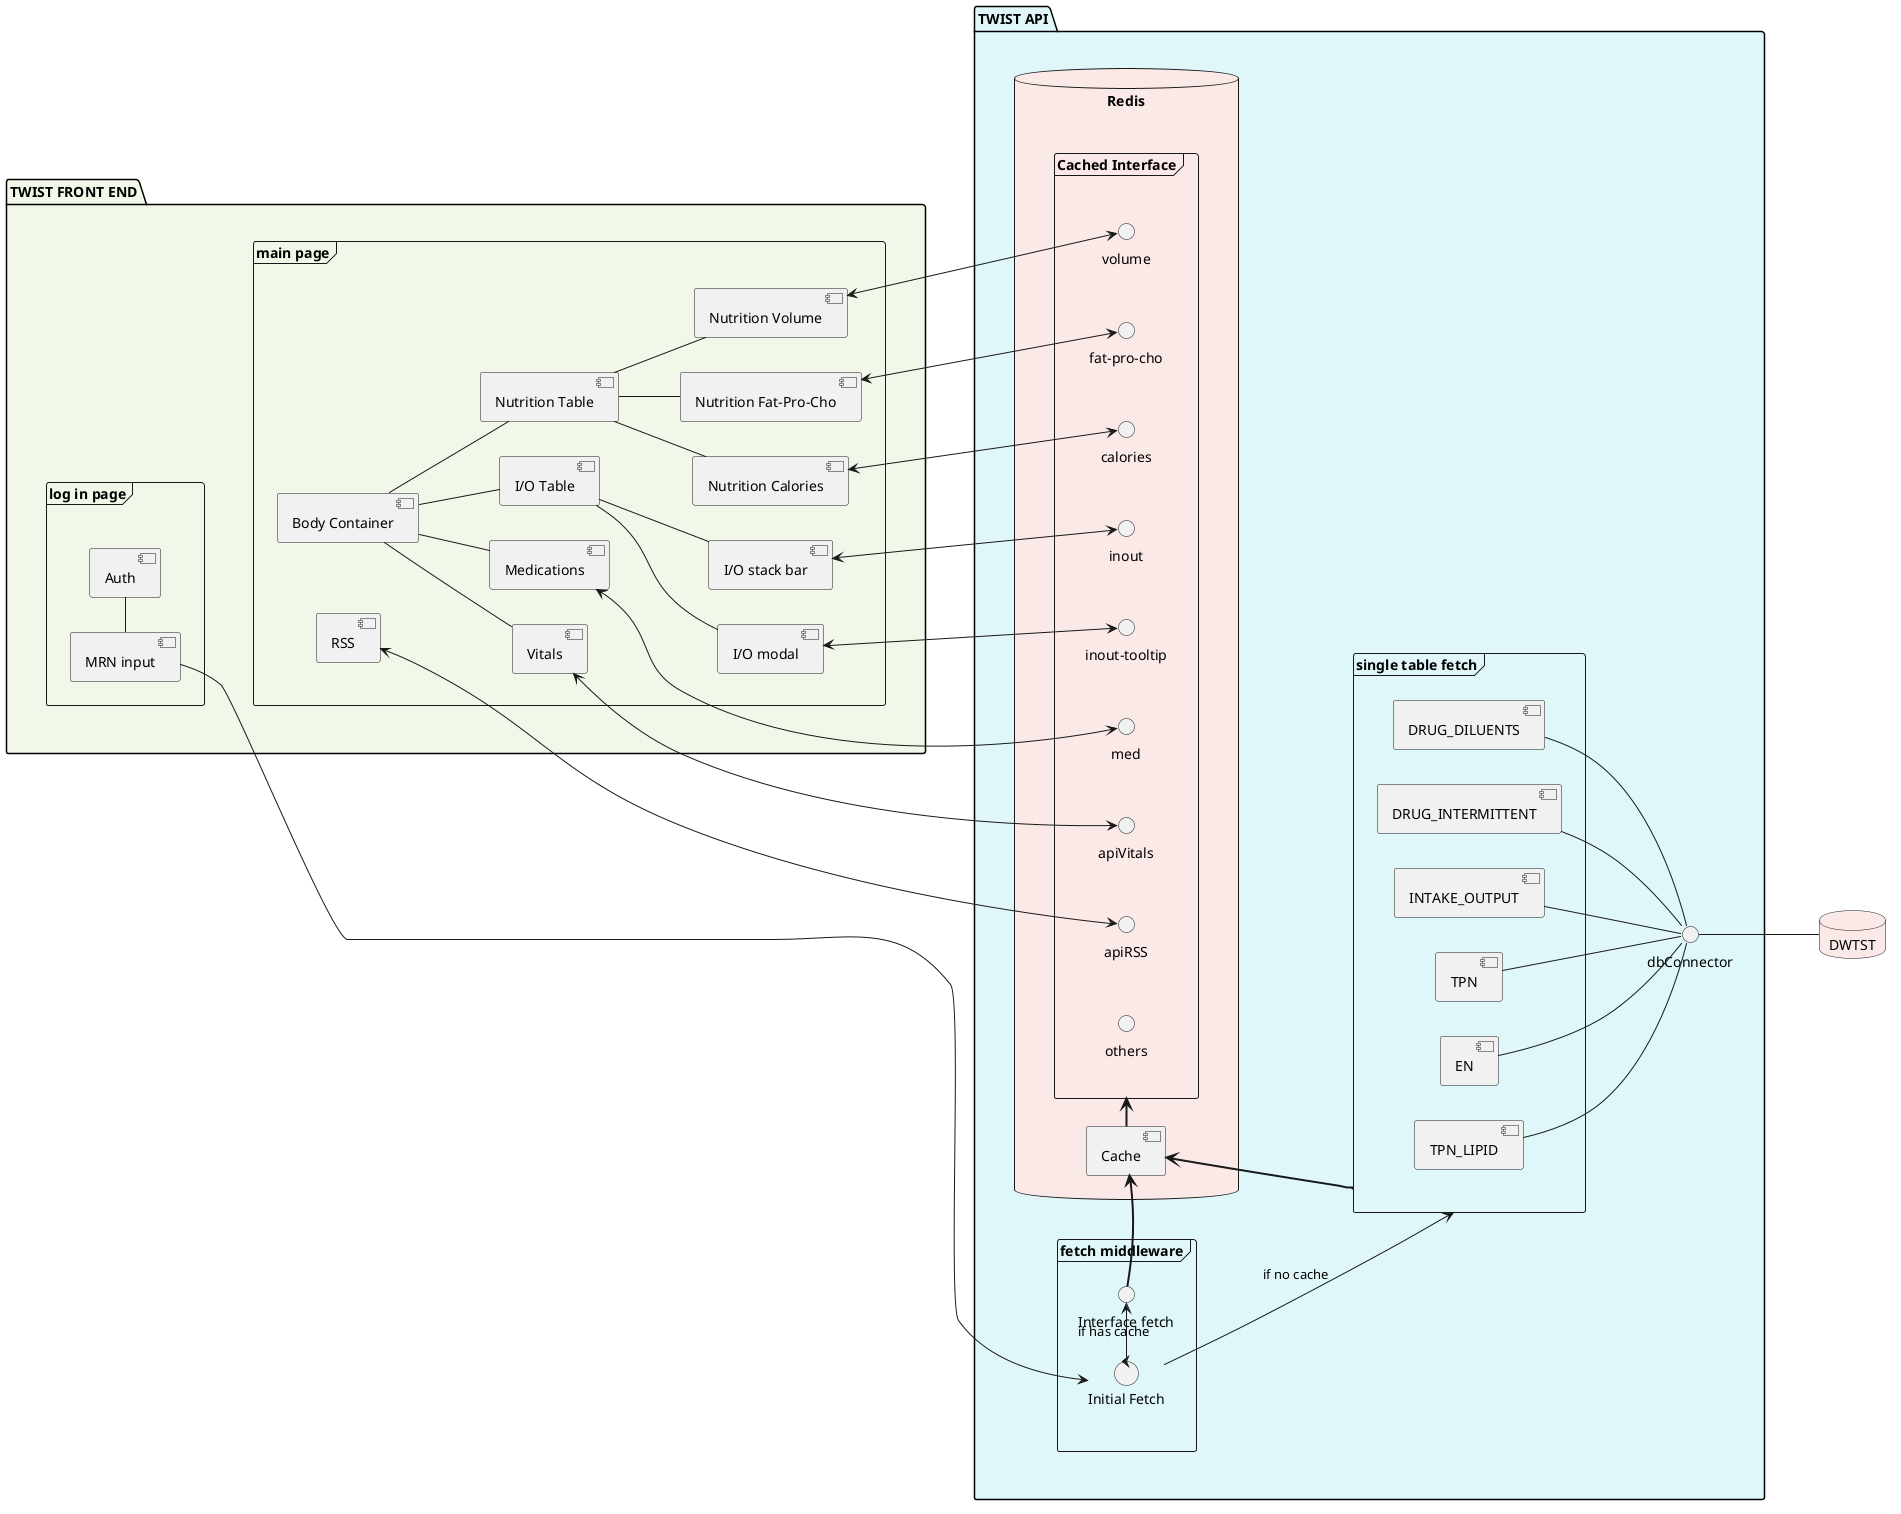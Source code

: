@startuml db-api-frontend

' skinparam componentStyle uml2
left to right direction

package "TWIST FRONT END" as frontend #f1f8e9 {
    frame "log in page" as login {
        [Auth] -left- [MRN input]
    }

    frame "main page" as main {
        [RSS]
        [Body Container] -- [I/O Table]
        [Body Container] -- [Nutrition Table]
        [Body Container] -- [Medications]
        [Body Container] -- [Vitals]
        [Nutrition Table] -- [Nutrition Volume]
        [Nutrition Table] -- [Nutrition Fat-Pro-Cho]
        [Nutrition Table] -- [Nutrition Calories]
        [I/O Table] -- [I/O stack bar]
        [I/O Table] -- [I/O modal]
    }

    main -[hidden]up- login
}

package "TWIST API" as api #e0f7fa {
    frame "fetch middleware" as fm {
        control "Initial Fetch" as firstFetch
        interface "Interface fetch" as IfFetch
        firstFetch -right-> IfFetch :if has cache
    }

    database Redis #fbe9e7 {
        frame "Cached Interface" as CI {
            interface "fat-pro-cho" as fpc
            interface volume
            interface "inout-tooltip" as iot
            interface inout
            interface med
            interface apiRSS
            interface apiVitals
            interface calories
            interface others
        }
        [Cache] =left=> CI
    }

    frame "single table fetch" as stf {
        [TPN_LIPID]
        [EN]
        [TPN]
        [INTAKE_OUTPUT]
        [DRUG_INTERMITTENT]
        [DRUG_DILUENTS]
    }

    fm -[hidden]up- CI
    Redis -[hidden]down- stf
    firstFetch -right-> stf: if no cache
    stf -[hidden]up- firstFetch
    stf =up=> [Cache]
    IfFetch =down=> [Cache]

    [TPN_LIPID] -- dbConnector
    [EN] -- dbConnector
    [TPN] -- dbConnector
    [INTAKE_OUTPUT] -- dbConnector
    [DRUG_INTERMITTENT] -- dbConnector
    [DRUG_DILUENTS] -- dbConnector
}

database DWTST #fbe9e7

frontend -[hidden]down- api

[MRN input] --> firstFetch
[Nutrition Fat-Pro-Cho] <--> fpc
[Nutrition Calories] <--> calories
[Nutrition Volume] <--> volume
[I/O stack bar] <--> inout
[I/O modal] <--> iot
[Medications] <--> med
[RSS] <--> apiRSS
[Vitals] <--> apiVitals

DWTST -up- dbConnector
frontend -[hidden]down- api

@enduml